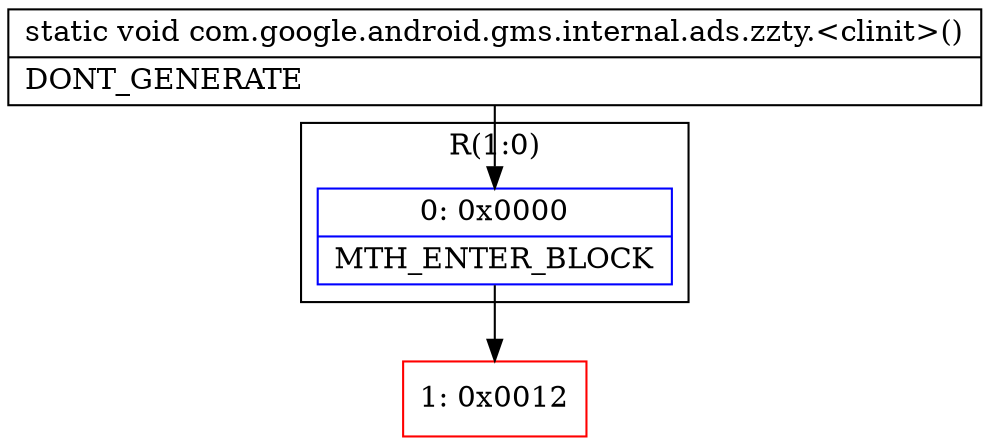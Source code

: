 digraph "CFG forcom.google.android.gms.internal.ads.zzty.\<clinit\>()V" {
subgraph cluster_Region_1683326573 {
label = "R(1:0)";
node [shape=record,color=blue];
Node_0 [shape=record,label="{0\:\ 0x0000|MTH_ENTER_BLOCK\l}"];
}
Node_1 [shape=record,color=red,label="{1\:\ 0x0012}"];
MethodNode[shape=record,label="{static void com.google.android.gms.internal.ads.zzty.\<clinit\>()  | DONT_GENERATE\l}"];
MethodNode -> Node_0;
Node_0 -> Node_1;
}

